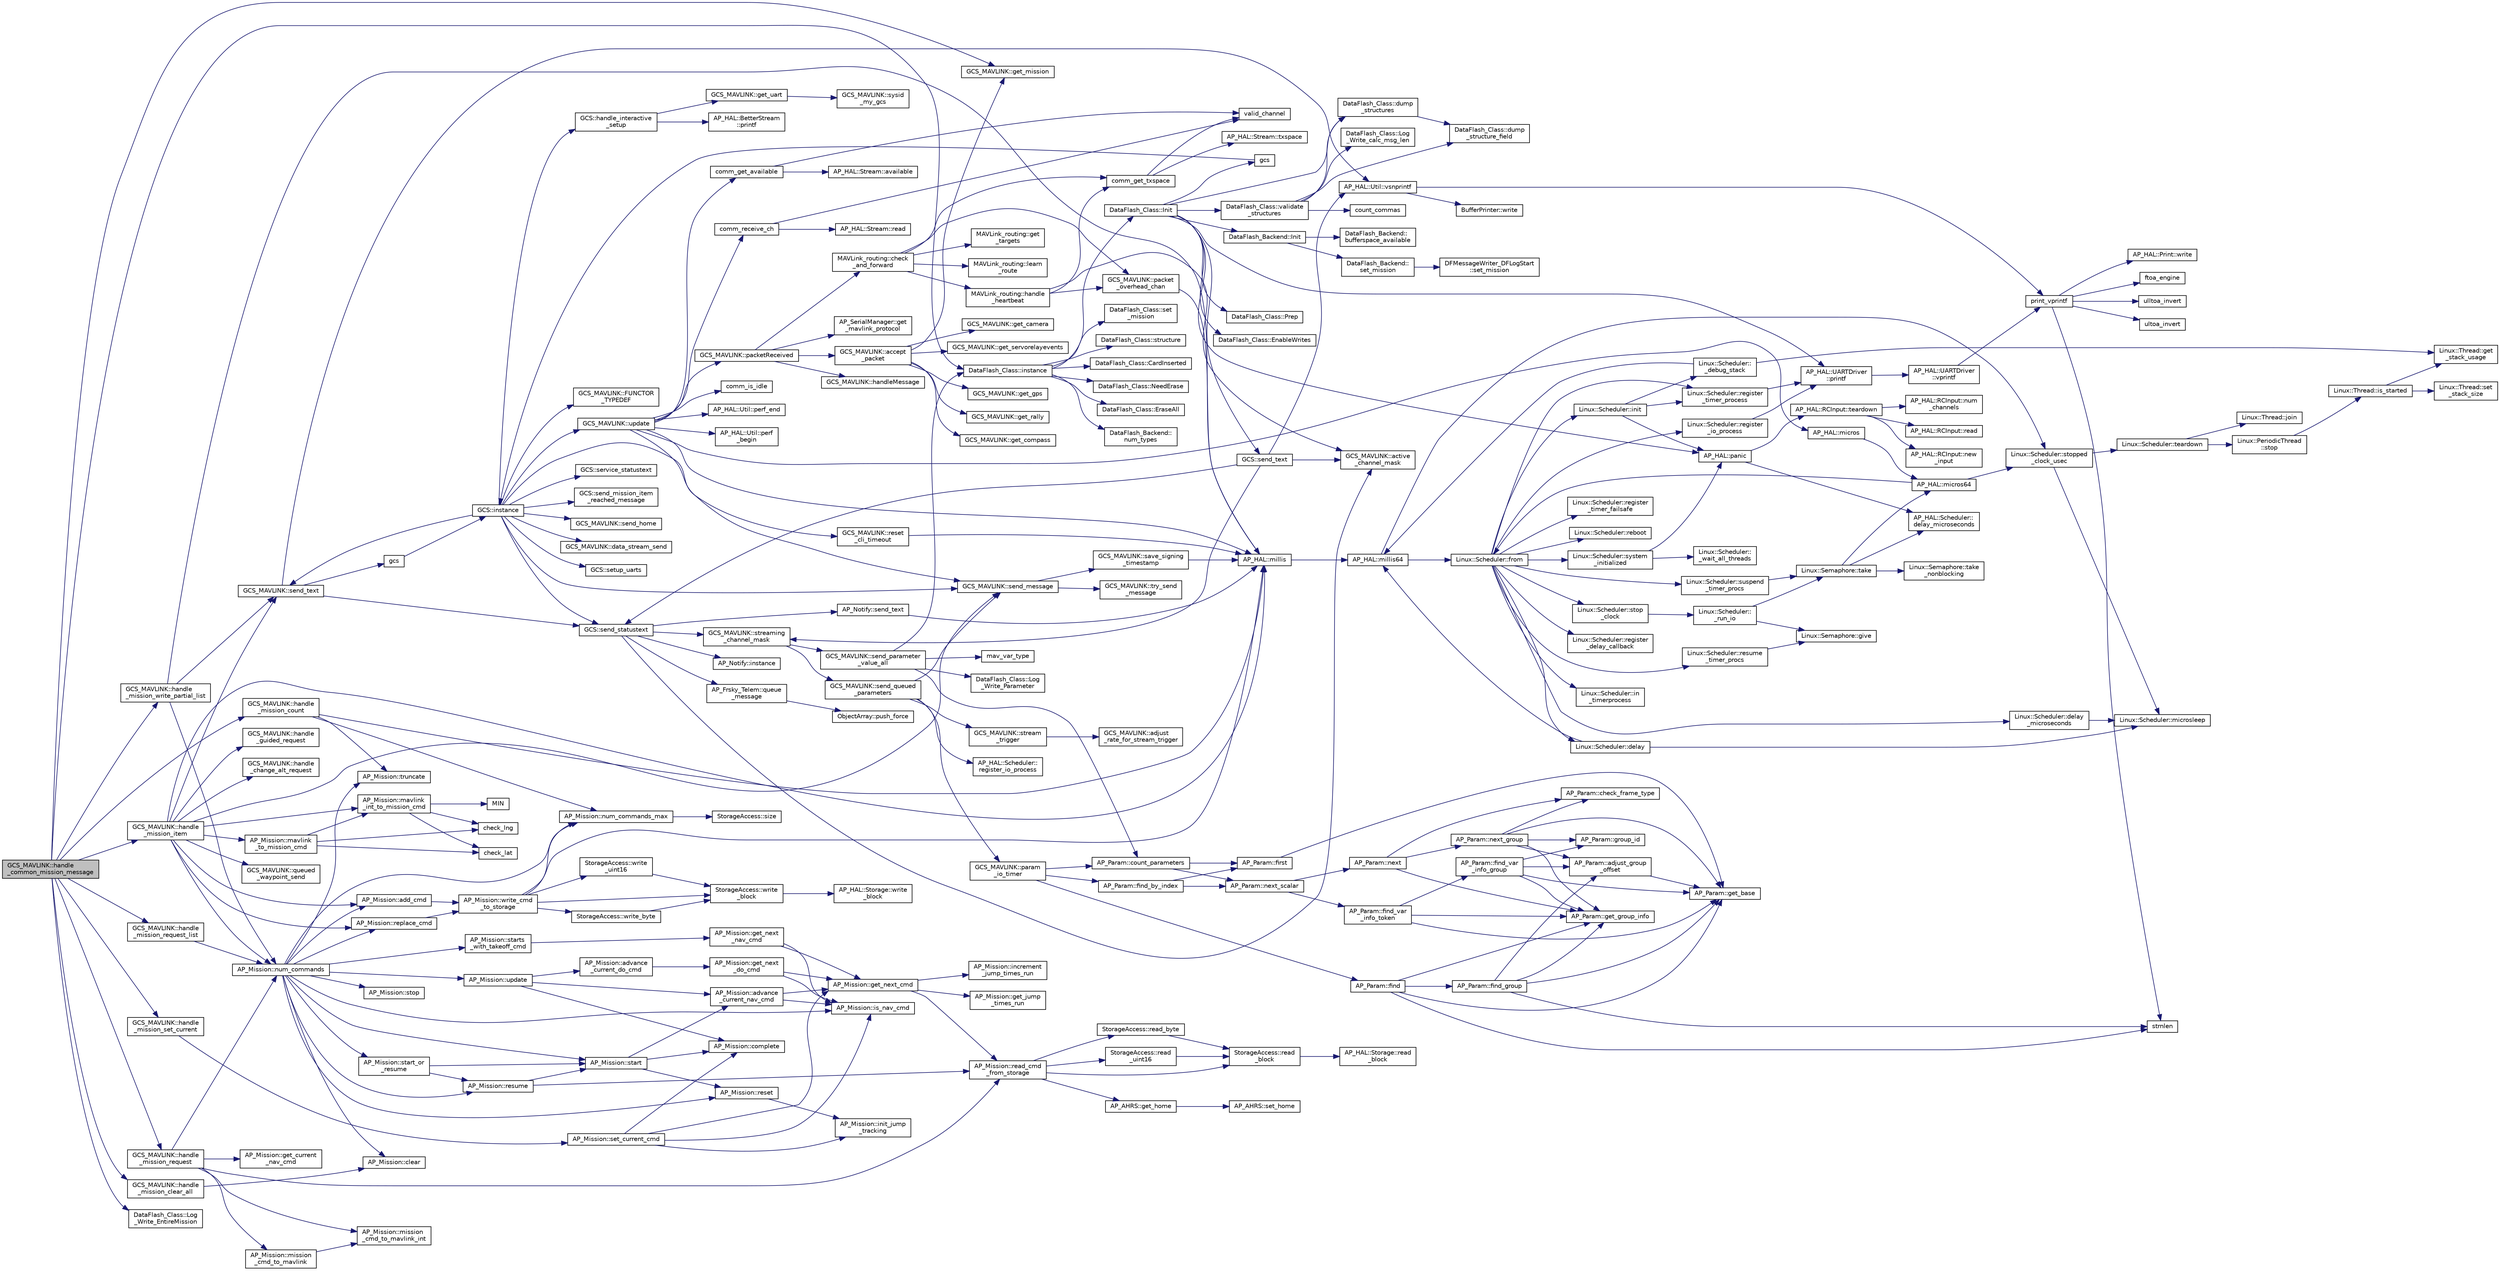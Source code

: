 digraph "GCS_MAVLINK::handle_common_mission_message"
{
 // INTERACTIVE_SVG=YES
  edge [fontname="Helvetica",fontsize="10",labelfontname="Helvetica",labelfontsize="10"];
  node [fontname="Helvetica",fontsize="10",shape=record];
  rankdir="LR";
  Node1 [label="GCS_MAVLINK::handle\l_common_mission_message",height=0.2,width=0.4,color="black", fillcolor="grey75", style="filled", fontcolor="black"];
  Node1 -> Node2 [color="midnightblue",fontsize="10",style="solid",fontname="Helvetica"];
  Node2 [label="GCS_MAVLINK::get_mission",height=0.2,width=0.4,color="black", fillcolor="white", style="filled",URL="$structGCS__MAVLINK.html#ad7487cbba50869a0a49a1c69a25e7310"];
  Node1 -> Node3 [color="midnightblue",fontsize="10",style="solid",fontname="Helvetica"];
  Node3 [label="GCS_MAVLINK::handle\l_mission_write_partial_list",height=0.2,width=0.4,color="black", fillcolor="white", style="filled",URL="$structGCS__MAVLINK.html#add72083180081323352d4f701ae0d7d2"];
  Node3 -> Node4 [color="midnightblue",fontsize="10",style="solid",fontname="Helvetica"];
  Node4 [label="AP_Mission::num_commands",height=0.2,width=0.4,color="black", fillcolor="white", style="filled",URL="$classAP__Mission.html#a3d45d873b8f9e2ebf0d020ce26db957d"];
  Node4 -> Node5 [color="midnightblue",fontsize="10",style="solid",fontname="Helvetica"];
  Node5 [label="AP_Mission::num_commands_max",height=0.2,width=0.4,color="black", fillcolor="white", style="filled",URL="$classAP__Mission.html#a32359fd5a96b75f6f5b66fecd8425631",tooltip="num_commands_max - returns maximum number of commands that can be stored "];
  Node5 -> Node6 [color="midnightblue",fontsize="10",style="solid",fontname="Helvetica"];
  Node6 [label="StorageAccess::size",height=0.2,width=0.4,color="black", fillcolor="white", style="filled",URL="$classStorageAccess.html#a82088aa568b13d18acc9e41a01fd1f19"];
  Node4 -> Node7 [color="midnightblue",fontsize="10",style="solid",fontname="Helvetica"];
  Node7 [label="AP_Mission::start",height=0.2,width=0.4,color="black", fillcolor="white", style="filled",URL="$classAP__Mission.html#a3b4234e58e34ed5c83d8c6b9ce2718c9"];
  Node7 -> Node8 [color="midnightblue",fontsize="10",style="solid",fontname="Helvetica"];
  Node8 [label="AP_Mission::reset",height=0.2,width=0.4,color="black", fillcolor="white", style="filled",URL="$classAP__Mission.html#a1d61da109874e0fefc6ee9a751547aee",tooltip="reset - reset mission to the first command "];
  Node8 -> Node9 [color="midnightblue",fontsize="10",style="solid",fontname="Helvetica"];
  Node9 [label="AP_Mission::init_jump\l_tracking",height=0.2,width=0.4,color="black", fillcolor="white", style="filled",URL="$classAP__Mission.html#aec67c550bbe24af33ffd71d1e1371097"];
  Node7 -> Node10 [color="midnightblue",fontsize="10",style="solid",fontname="Helvetica"];
  Node10 [label="AP_Mission::advance\l_current_nav_cmd",height=0.2,width=0.4,color="black", fillcolor="white", style="filled",URL="$classAP__Mission.html#ae05ea495d92356695fa5547cf4e3cff3"];
  Node10 -> Node11 [color="midnightblue",fontsize="10",style="solid",fontname="Helvetica"];
  Node11 [label="AP_Mission::get_next_cmd",height=0.2,width=0.4,color="black", fillcolor="white", style="filled",URL="$classAP__Mission.html#a7c36d142e7c758ce6f2a77c075fed793"];
  Node11 -> Node12 [color="midnightblue",fontsize="10",style="solid",fontname="Helvetica"];
  Node12 [label="AP_Mission::read_cmd\l_from_storage",height=0.2,width=0.4,color="black", fillcolor="white", style="filled",URL="$classAP__Mission.html#afa29a34a739b0fc995194412dde6e532"];
  Node12 -> Node13 [color="midnightblue",fontsize="10",style="solid",fontname="Helvetica"];
  Node13 [label="AP_AHRS::get_home",height=0.2,width=0.4,color="black", fillcolor="white", style="filled",URL="$classAP__AHRS.html#aea45b16e6469a3b392b8bf52fb864732"];
  Node13 -> Node14 [color="midnightblue",fontsize="10",style="solid",fontname="Helvetica"];
  Node14 [label="AP_AHRS::set_home",height=0.2,width=0.4,color="black", fillcolor="white", style="filled",URL="$classAP__AHRS.html#a702b6313fff141dced78533a4d258ab0"];
  Node12 -> Node15 [color="midnightblue",fontsize="10",style="solid",fontname="Helvetica"];
  Node15 [label="StorageAccess::read_byte",height=0.2,width=0.4,color="black", fillcolor="white", style="filled",URL="$classStorageAccess.html#a9a3fc24569bd437ffcb41de520bb3955"];
  Node15 -> Node16 [color="midnightblue",fontsize="10",style="solid",fontname="Helvetica"];
  Node16 [label="StorageAccess::read\l_block",height=0.2,width=0.4,color="black", fillcolor="white", style="filled",URL="$classStorageAccess.html#ab2a8575d541549a15645edc360fdaa91"];
  Node16 -> Node17 [color="midnightblue",fontsize="10",style="solid",fontname="Helvetica"];
  Node17 [label="AP_HAL::Storage::read\l_block",height=0.2,width=0.4,color="black", fillcolor="white", style="filled",URL="$classAP__HAL_1_1Storage.html#a1c3b1e80b0bec7d4bacd3ecbefb3b3f3"];
  Node12 -> Node18 [color="midnightblue",fontsize="10",style="solid",fontname="Helvetica"];
  Node18 [label="StorageAccess::read\l_uint16",height=0.2,width=0.4,color="black", fillcolor="white", style="filled",URL="$classStorageAccess.html#ac7ca06ca086f97a302e94ecaf9b18b80"];
  Node18 -> Node16 [color="midnightblue",fontsize="10",style="solid",fontname="Helvetica"];
  Node12 -> Node16 [color="midnightblue",fontsize="10",style="solid",fontname="Helvetica"];
  Node11 -> Node19 [color="midnightblue",fontsize="10",style="solid",fontname="Helvetica"];
  Node19 [label="AP_Mission::get_jump\l_times_run",height=0.2,width=0.4,color="black", fillcolor="white", style="filled",URL="$classAP__Mission.html#ae9f8a591b4c8269b44059af9ce1dc4b1",tooltip="get_jump_times_run - returns number of times the jump command has been run "];
  Node11 -> Node20 [color="midnightblue",fontsize="10",style="solid",fontname="Helvetica"];
  Node20 [label="AP_Mission::increment\l_jump_times_run",height=0.2,width=0.4,color="black", fillcolor="white", style="filled",URL="$classAP__Mission.html#ab59bc82aa364f6119d923f47c6f1204b",tooltip="increment_jump_times_run - increments the recorded number of times the jump command has been run ..."];
  Node10 -> Node21 [color="midnightblue",fontsize="10",style="solid",fontname="Helvetica"];
  Node21 [label="AP_Mission::is_nav_cmd",height=0.2,width=0.4,color="black", fillcolor="white", style="filled",URL="$classAP__Mission.html#a0333558302eb51de1c6b8a1b50380f50",tooltip="is_nav_cmd - returns true if the command&#39;s id is a \"navigation\" command, false if \"do\" or \"conditiona..."];
  Node7 -> Node22 [color="midnightblue",fontsize="10",style="solid",fontname="Helvetica"];
  Node22 [label="AP_Mission::complete",height=0.2,width=0.4,color="black", fillcolor="white", style="filled",URL="$classAP__Mission.html#ae04bc9bd768577cb710e91a789fe3507",tooltip="complete - mission is marked complete and clean-up performed including calling the mission_complete_f..."];
  Node4 -> Node23 [color="midnightblue",fontsize="10",style="solid",fontname="Helvetica"];
  Node23 [label="AP_Mission::stop",height=0.2,width=0.4,color="black", fillcolor="white", style="filled",URL="$classAP__Mission.html#ae6611f2f6aebf5e113e0225977e113f1",tooltip="stop - stops mission execution. subsequent calls to update() will have no effect until the mission is..."];
  Node4 -> Node24 [color="midnightblue",fontsize="10",style="solid",fontname="Helvetica"];
  Node24 [label="AP_Mission::resume",height=0.2,width=0.4,color="black", fillcolor="white", style="filled",URL="$classAP__Mission.html#af7b8e9db68a2a858e2ecca8d57c2722e"];
  Node24 -> Node7 [color="midnightblue",fontsize="10",style="solid",fontname="Helvetica"];
  Node24 -> Node12 [color="midnightblue",fontsize="10",style="solid",fontname="Helvetica"];
  Node4 -> Node25 [color="midnightblue",fontsize="10",style="solid",fontname="Helvetica"];
  Node25 [label="AP_Mission::start_or\l_resume",height=0.2,width=0.4,color="black", fillcolor="white", style="filled",URL="$classAP__Mission.html#a90117c1ac074049b9f4247cebdf370a5",tooltip="start_or_resume - if MIS_AUTORESTART=0 this will call resume(), otherwise it will call start() ..."];
  Node25 -> Node7 [color="midnightblue",fontsize="10",style="solid",fontname="Helvetica"];
  Node25 -> Node24 [color="midnightblue",fontsize="10",style="solid",fontname="Helvetica"];
  Node4 -> Node26 [color="midnightblue",fontsize="10",style="solid",fontname="Helvetica"];
  Node26 [label="AP_Mission::starts\l_with_takeoff_cmd",height=0.2,width=0.4,color="black", fillcolor="white", style="filled",URL="$classAP__Mission.html#a16e7bcb09c14e8305baddb3eb74cdb86",tooltip="check mission starts with a takeoff command "];
  Node26 -> Node27 [color="midnightblue",fontsize="10",style="solid",fontname="Helvetica"];
  Node27 [label="AP_Mission::get_next\l_nav_cmd",height=0.2,width=0.4,color="black", fillcolor="white", style="filled",URL="$classAP__Mission.html#a992b76c57b3c0066ae4187d16befc97a"];
  Node27 -> Node11 [color="midnightblue",fontsize="10",style="solid",fontname="Helvetica"];
  Node27 -> Node21 [color="midnightblue",fontsize="10",style="solid",fontname="Helvetica"];
  Node4 -> Node8 [color="midnightblue",fontsize="10",style="solid",fontname="Helvetica"];
  Node4 -> Node28 [color="midnightblue",fontsize="10",style="solid",fontname="Helvetica"];
  Node28 [label="AP_Mission::clear",height=0.2,width=0.4,color="black", fillcolor="white", style="filled",URL="$classAP__Mission.html#acfd61ebf8361f71fa75c9088dd8b7e3b"];
  Node4 -> Node29 [color="midnightblue",fontsize="10",style="solid",fontname="Helvetica"];
  Node29 [label="AP_Mission::truncate",height=0.2,width=0.4,color="black", fillcolor="white", style="filled",URL="$classAP__Mission.html#afaab7a93d7a18a068d1ff267b987bb64",tooltip="truncate - truncate any mission items beyond given index "];
  Node4 -> Node30 [color="midnightblue",fontsize="10",style="solid",fontname="Helvetica"];
  Node30 [label="AP_Mission::update",height=0.2,width=0.4,color="black", fillcolor="white", style="filled",URL="$classAP__Mission.html#ad27b4531fa652b277bd9300b60ca4493"];
  Node30 -> Node10 [color="midnightblue",fontsize="10",style="solid",fontname="Helvetica"];
  Node30 -> Node22 [color="midnightblue",fontsize="10",style="solid",fontname="Helvetica"];
  Node30 -> Node31 [color="midnightblue",fontsize="10",style="solid",fontname="Helvetica"];
  Node31 [label="AP_Mission::advance\l_current_do_cmd",height=0.2,width=0.4,color="black", fillcolor="white", style="filled",URL="$classAP__Mission.html#af0264d3532a927fa13f5e25ac2137d32"];
  Node31 -> Node32 [color="midnightblue",fontsize="10",style="solid",fontname="Helvetica"];
  Node32 [label="AP_Mission::get_next\l_do_cmd",height=0.2,width=0.4,color="black", fillcolor="white", style="filled",URL="$classAP__Mission.html#ae3f59ffb115afa5f34aea906434a841c"];
  Node32 -> Node11 [color="midnightblue",fontsize="10",style="solid",fontname="Helvetica"];
  Node32 -> Node21 [color="midnightblue",fontsize="10",style="solid",fontname="Helvetica"];
  Node4 -> Node33 [color="midnightblue",fontsize="10",style="solid",fontname="Helvetica"];
  Node33 [label="AP_Mission::add_cmd",height=0.2,width=0.4,color="black", fillcolor="white", style="filled",URL="$classAP__Mission.html#ac4c73bdc284bb26ca56cd8253d6c3cdd"];
  Node33 -> Node34 [color="midnightblue",fontsize="10",style="solid",fontname="Helvetica"];
  Node34 [label="AP_Mission::write_cmd\l_to_storage",height=0.2,width=0.4,color="black", fillcolor="white", style="filled",URL="$classAP__Mission.html#ac4932881a8fd593be65dffd1811cb0dc"];
  Node34 -> Node5 [color="midnightblue",fontsize="10",style="solid",fontname="Helvetica"];
  Node34 -> Node35 [color="midnightblue",fontsize="10",style="solid",fontname="Helvetica"];
  Node35 [label="StorageAccess::write_byte",height=0.2,width=0.4,color="black", fillcolor="white", style="filled",URL="$classStorageAccess.html#a1907e5d8cc6ec743da6496a62a511dfc"];
  Node35 -> Node36 [color="midnightblue",fontsize="10",style="solid",fontname="Helvetica"];
  Node36 [label="StorageAccess::write\l_block",height=0.2,width=0.4,color="black", fillcolor="white", style="filled",URL="$classStorageAccess.html#aa527b50188a7138b173defe07b9b7bf6"];
  Node36 -> Node37 [color="midnightblue",fontsize="10",style="solid",fontname="Helvetica"];
  Node37 [label="AP_HAL::Storage::write\l_block",height=0.2,width=0.4,color="black", fillcolor="white", style="filled",URL="$classAP__HAL_1_1Storage.html#a9de79ab93ea4374bd3d1583e28620d2e"];
  Node34 -> Node38 [color="midnightblue",fontsize="10",style="solid",fontname="Helvetica"];
  Node38 [label="StorageAccess::write\l_uint16",height=0.2,width=0.4,color="black", fillcolor="white", style="filled",URL="$classStorageAccess.html#a17384edbc943d97a608073fb035985d1"];
  Node38 -> Node36 [color="midnightblue",fontsize="10",style="solid",fontname="Helvetica"];
  Node34 -> Node36 [color="midnightblue",fontsize="10",style="solid",fontname="Helvetica"];
  Node34 -> Node39 [color="midnightblue",fontsize="10",style="solid",fontname="Helvetica"];
  Node39 [label="AP_HAL::millis",height=0.2,width=0.4,color="black", fillcolor="white", style="filled",URL="$namespaceAP__HAL.html#a77dffbb18891996280308e21316ec186"];
  Node39 -> Node40 [color="midnightblue",fontsize="10",style="solid",fontname="Helvetica"];
  Node40 [label="AP_HAL::millis64",height=0.2,width=0.4,color="black", fillcolor="white", style="filled",URL="$namespaceAP__HAL.html#a59336c5fceaf28a76d1df1581a87a25d"];
  Node40 -> Node41 [color="midnightblue",fontsize="10",style="solid",fontname="Helvetica"];
  Node41 [label="Linux::Scheduler::from",height=0.2,width=0.4,color="black", fillcolor="white", style="filled",URL="$classLinux_1_1Scheduler.html#a53ecaae0fdc72f85bd57c4b0cff93653"];
  Node41 -> Node42 [color="midnightblue",fontsize="10",style="solid",fontname="Helvetica"];
  Node42 [label="Linux::Scheduler::init",height=0.2,width=0.4,color="black", fillcolor="white", style="filled",URL="$classLinux_1_1Scheduler.html#a3d77c332e051c28c83fb07757e7100bd"];
  Node42 -> Node43 [color="midnightblue",fontsize="10",style="solid",fontname="Helvetica"];
  Node43 [label="AP_HAL::panic",height=0.2,width=0.4,color="black", fillcolor="white", style="filled",URL="$namespaceAP__HAL.html#a71832f03d849a0c088f04fc98d3c8143"];
  Node43 -> Node44 [color="midnightblue",fontsize="10",style="solid",fontname="Helvetica"];
  Node44 [label="AP_HAL::RCInput::teardown",height=0.2,width=0.4,color="black", fillcolor="white", style="filled",URL="$classAP__HAL_1_1RCInput.html#a2bea13d38f2b9ae8bf5193a3a69f0a31"];
  Node44 -> Node45 [color="midnightblue",fontsize="10",style="solid",fontname="Helvetica"];
  Node45 [label="AP_HAL::RCInput::new\l_input",height=0.2,width=0.4,color="black", fillcolor="white", style="filled",URL="$classAP__HAL_1_1RCInput.html#aee1fade33080edef83dd7db0fad0f7da"];
  Node44 -> Node46 [color="midnightblue",fontsize="10",style="solid",fontname="Helvetica"];
  Node46 [label="AP_HAL::RCInput::num\l_channels",height=0.2,width=0.4,color="black", fillcolor="white", style="filled",URL="$classAP__HAL_1_1RCInput.html#ae55f959c6115c1f41783af3a2b6c4fcd"];
  Node44 -> Node47 [color="midnightblue",fontsize="10",style="solid",fontname="Helvetica"];
  Node47 [label="AP_HAL::RCInput::read",height=0.2,width=0.4,color="black", fillcolor="white", style="filled",URL="$classAP__HAL_1_1RCInput.html#a078fd7e6d2e6a899009ec674a8e03498"];
  Node43 -> Node48 [color="midnightblue",fontsize="10",style="solid",fontname="Helvetica"];
  Node48 [label="AP_HAL::Scheduler::\ldelay_microseconds",height=0.2,width=0.4,color="black", fillcolor="white", style="filled",URL="$classAP__HAL_1_1Scheduler.html#a78c4f1b1f192ac1c99544b6cc8f099b0"];
  Node42 -> Node49 [color="midnightblue",fontsize="10",style="solid",fontname="Helvetica"];
  Node49 [label="Linux::Scheduler::register\l_timer_process",height=0.2,width=0.4,color="black", fillcolor="white", style="filled",URL="$classLinux_1_1Scheduler.html#a02a34a123dfebaf360f7010745e1e646"];
  Node49 -> Node50 [color="midnightblue",fontsize="10",style="solid",fontname="Helvetica"];
  Node50 [label="AP_HAL::UARTDriver\l::printf",height=0.2,width=0.4,color="black", fillcolor="white", style="filled",URL="$classAP__HAL_1_1UARTDriver.html#a6ceedc792594e59fc7d80b39a435f027"];
  Node50 -> Node51 [color="midnightblue",fontsize="10",style="solid",fontname="Helvetica"];
  Node51 [label="AP_HAL::UARTDriver\l::vprintf",height=0.2,width=0.4,color="black", fillcolor="white", style="filled",URL="$classAP__HAL_1_1UARTDriver.html#aa8abfb6d6641299472c29ac1edde559f"];
  Node51 -> Node52 [color="midnightblue",fontsize="10",style="solid",fontname="Helvetica"];
  Node52 [label="print_vprintf",height=0.2,width=0.4,color="black", fillcolor="white", style="filled",URL="$print__vprintf_8cpp.html#a1534eaeab54696df96975b56d9f49212"];
  Node52 -> Node53 [color="midnightblue",fontsize="10",style="solid",fontname="Helvetica"];
  Node53 [label="AP_HAL::Print::write",height=0.2,width=0.4,color="black", fillcolor="white", style="filled",URL="$classAP__HAL_1_1Print.html#acc65391952a43334f8f5c9bef341f501"];
  Node52 -> Node54 [color="midnightblue",fontsize="10",style="solid",fontname="Helvetica"];
  Node54 [label="ftoa_engine",height=0.2,width=0.4,color="black", fillcolor="white", style="filled",URL="$ftoa__engine_8cpp.html#a1c28234da8f20b43c85890d4bb452947"];
  Node52 -> Node55 [color="midnightblue",fontsize="10",style="solid",fontname="Helvetica"];
  Node55 [label="strnlen",height=0.2,width=0.4,color="black", fillcolor="white", style="filled",URL="$replace_8cpp.html#a880bcc7b85a09e6254691bebd5344b51"];
  Node52 -> Node56 [color="midnightblue",fontsize="10",style="solid",fontname="Helvetica"];
  Node56 [label="ulltoa_invert",height=0.2,width=0.4,color="black", fillcolor="white", style="filled",URL="$utoa__invert_8cpp.html#a34926f552460b47c414ec4d83b32815c"];
  Node52 -> Node57 [color="midnightblue",fontsize="10",style="solid",fontname="Helvetica"];
  Node57 [label="ultoa_invert",height=0.2,width=0.4,color="black", fillcolor="white", style="filled",URL="$utoa__invert_8cpp.html#a5d99bba8e697c1e11da489d88fca8559"];
  Node42 -> Node58 [color="midnightblue",fontsize="10",style="solid",fontname="Helvetica"];
  Node58 [label="Linux::Scheduler::\l_debug_stack",height=0.2,width=0.4,color="black", fillcolor="white", style="filled",URL="$classLinux_1_1Scheduler.html#a163eb7b285c95b1b1d036fc61d723910"];
  Node58 -> Node40 [color="midnightblue",fontsize="10",style="solid",fontname="Helvetica"];
  Node58 -> Node59 [color="midnightblue",fontsize="10",style="solid",fontname="Helvetica"];
  Node59 [label="Linux::Thread::get\l_stack_usage",height=0.2,width=0.4,color="black", fillcolor="white", style="filled",URL="$classLinux_1_1Thread.html#a6884970a0811ae21953c57fb98aa6e96"];
  Node41 -> Node60 [color="midnightblue",fontsize="10",style="solid",fontname="Helvetica"];
  Node60 [label="Linux::Scheduler::delay",height=0.2,width=0.4,color="black", fillcolor="white", style="filled",URL="$classLinux_1_1Scheduler.html#a14f3239ecbb9889823b20dc9de655c2f"];
  Node60 -> Node40 [color="midnightblue",fontsize="10",style="solid",fontname="Helvetica"];
  Node60 -> Node61 [color="midnightblue",fontsize="10",style="solid",fontname="Helvetica"];
  Node61 [label="Linux::Scheduler::microsleep",height=0.2,width=0.4,color="black", fillcolor="white", style="filled",URL="$classLinux_1_1Scheduler.html#a647872aff158b510c56862f51f951538"];
  Node41 -> Node62 [color="midnightblue",fontsize="10",style="solid",fontname="Helvetica"];
  Node62 [label="Linux::Scheduler::delay\l_microseconds",height=0.2,width=0.4,color="black", fillcolor="white", style="filled",URL="$classLinux_1_1Scheduler.html#a4cffd5bcba0175bf49c7aa75ff3bf09a"];
  Node62 -> Node61 [color="midnightblue",fontsize="10",style="solid",fontname="Helvetica"];
  Node41 -> Node63 [color="midnightblue",fontsize="10",style="solid",fontname="Helvetica"];
  Node63 [label="Linux::Scheduler::register\l_delay_callback",height=0.2,width=0.4,color="black", fillcolor="white", style="filled",URL="$classLinux_1_1Scheduler.html#a5cb50b637d5fd3e5f9220bc23db0fb3f"];
  Node41 -> Node49 [color="midnightblue",fontsize="10",style="solid",fontname="Helvetica"];
  Node41 -> Node64 [color="midnightblue",fontsize="10",style="solid",fontname="Helvetica"];
  Node64 [label="Linux::Scheduler::register\l_io_process",height=0.2,width=0.4,color="black", fillcolor="white", style="filled",URL="$classLinux_1_1Scheduler.html#aa2be97cb8686d72cc322fb38f69a940c"];
  Node64 -> Node50 [color="midnightblue",fontsize="10",style="solid",fontname="Helvetica"];
  Node41 -> Node65 [color="midnightblue",fontsize="10",style="solid",fontname="Helvetica"];
  Node65 [label="Linux::Scheduler::suspend\l_timer_procs",height=0.2,width=0.4,color="black", fillcolor="white", style="filled",URL="$classLinux_1_1Scheduler.html#abba967d02c28cb0b16a7cebbff9bc6d6"];
  Node65 -> Node66 [color="midnightblue",fontsize="10",style="solid",fontname="Helvetica"];
  Node66 [label="Linux::Semaphore::take",height=0.2,width=0.4,color="black", fillcolor="white", style="filled",URL="$classLinux_1_1Semaphore.html#afc4c8706abb7e68aa4001ea372dc614e"];
  Node66 -> Node67 [color="midnightblue",fontsize="10",style="solid",fontname="Helvetica"];
  Node67 [label="Linux::Semaphore::take\l_nonblocking",height=0.2,width=0.4,color="black", fillcolor="white", style="filled",URL="$classLinux_1_1Semaphore.html#a561b4f40f3a76335f1a686c2aed526f9"];
  Node66 -> Node68 [color="midnightblue",fontsize="10",style="solid",fontname="Helvetica"];
  Node68 [label="AP_HAL::micros64",height=0.2,width=0.4,color="black", fillcolor="white", style="filled",URL="$namespaceAP__HAL.html#a7aa0ce7625c9680e30ff4a99940907a5"];
  Node68 -> Node41 [color="midnightblue",fontsize="10",style="solid",fontname="Helvetica"];
  Node68 -> Node69 [color="midnightblue",fontsize="10",style="solid",fontname="Helvetica"];
  Node69 [label="Linux::Scheduler::stopped\l_clock_usec",height=0.2,width=0.4,color="black", fillcolor="white", style="filled",URL="$classLinux_1_1Scheduler.html#a682b4c34f330f66db5ab4aa5d96e13f9"];
  Node69 -> Node61 [color="midnightblue",fontsize="10",style="solid",fontname="Helvetica"];
  Node69 -> Node70 [color="midnightblue",fontsize="10",style="solid",fontname="Helvetica"];
  Node70 [label="Linux::Scheduler::teardown",height=0.2,width=0.4,color="black", fillcolor="white", style="filled",URL="$classLinux_1_1Scheduler.html#ab373a83d818679432520ea881044b2a7"];
  Node70 -> Node71 [color="midnightblue",fontsize="10",style="solid",fontname="Helvetica"];
  Node71 [label="Linux::PeriodicThread\l::stop",height=0.2,width=0.4,color="black", fillcolor="white", style="filled",URL="$classLinux_1_1PeriodicThread.html#a136aaf6e713f63b246fc4a2905e6e9a1"];
  Node71 -> Node72 [color="midnightblue",fontsize="10",style="solid",fontname="Helvetica"];
  Node72 [label="Linux::Thread::is_started",height=0.2,width=0.4,color="black", fillcolor="white", style="filled",URL="$classLinux_1_1Thread.html#a240d7b48a9a8eb43638f67295a1819e5"];
  Node72 -> Node59 [color="midnightblue",fontsize="10",style="solid",fontname="Helvetica"];
  Node72 -> Node73 [color="midnightblue",fontsize="10",style="solid",fontname="Helvetica"];
  Node73 [label="Linux::Thread::set\l_stack_size",height=0.2,width=0.4,color="black", fillcolor="white", style="filled",URL="$classLinux_1_1Thread.html#a8d3282b714faaf68eae534e9276419f0"];
  Node70 -> Node74 [color="midnightblue",fontsize="10",style="solid",fontname="Helvetica"];
  Node74 [label="Linux::Thread::join",height=0.2,width=0.4,color="black", fillcolor="white", style="filled",URL="$classLinux_1_1Thread.html#a32b7d184279634922e2f3b23b584fbcd"];
  Node66 -> Node48 [color="midnightblue",fontsize="10",style="solid",fontname="Helvetica"];
  Node41 -> Node75 [color="midnightblue",fontsize="10",style="solid",fontname="Helvetica"];
  Node75 [label="Linux::Scheduler::resume\l_timer_procs",height=0.2,width=0.4,color="black", fillcolor="white", style="filled",URL="$classLinux_1_1Scheduler.html#aee4e701b92cb4721c4de1bfcdcded70c"];
  Node75 -> Node76 [color="midnightblue",fontsize="10",style="solid",fontname="Helvetica"];
  Node76 [label="Linux::Semaphore::give",height=0.2,width=0.4,color="black", fillcolor="white", style="filled",URL="$classLinux_1_1Semaphore.html#a216f91636f64b57b59d43ef64af91624"];
  Node41 -> Node77 [color="midnightblue",fontsize="10",style="solid",fontname="Helvetica"];
  Node77 [label="Linux::Scheduler::in\l_timerprocess",height=0.2,width=0.4,color="black", fillcolor="white", style="filled",URL="$classLinux_1_1Scheduler.html#af23753e7c6bfa97553db215a64235455"];
  Node41 -> Node78 [color="midnightblue",fontsize="10",style="solid",fontname="Helvetica"];
  Node78 [label="Linux::Scheduler::register\l_timer_failsafe",height=0.2,width=0.4,color="black", fillcolor="white", style="filled",URL="$classLinux_1_1Scheduler.html#ac193459e3575c7a0588fdc72250c2044"];
  Node41 -> Node79 [color="midnightblue",fontsize="10",style="solid",fontname="Helvetica"];
  Node79 [label="Linux::Scheduler::system\l_initialized",height=0.2,width=0.4,color="black", fillcolor="white", style="filled",URL="$classLinux_1_1Scheduler.html#ad6070a7ee637adf5101b1e6b6efbf8f6"];
  Node79 -> Node43 [color="midnightblue",fontsize="10",style="solid",fontname="Helvetica"];
  Node79 -> Node80 [color="midnightblue",fontsize="10",style="solid",fontname="Helvetica"];
  Node80 [label="Linux::Scheduler::\l_wait_all_threads",height=0.2,width=0.4,color="black", fillcolor="white", style="filled",URL="$classLinux_1_1Scheduler.html#ac52c8da3f1f4fd79c50bd64379daf399"];
  Node41 -> Node81 [color="midnightblue",fontsize="10",style="solid",fontname="Helvetica"];
  Node81 [label="Linux::Scheduler::reboot",height=0.2,width=0.4,color="black", fillcolor="white", style="filled",URL="$classLinux_1_1Scheduler.html#ae72cfa66c849ffd882ef518c35c71e69"];
  Node41 -> Node82 [color="midnightblue",fontsize="10",style="solid",fontname="Helvetica"];
  Node82 [label="Linux::Scheduler::stop\l_clock",height=0.2,width=0.4,color="black", fillcolor="white", style="filled",URL="$classLinux_1_1Scheduler.html#a392aebafcdfe9a812e4db4b7a9dcce9c"];
  Node82 -> Node83 [color="midnightblue",fontsize="10",style="solid",fontname="Helvetica"];
  Node83 [label="Linux::Scheduler::\l_run_io",height=0.2,width=0.4,color="black", fillcolor="white", style="filled",URL="$classLinux_1_1Scheduler.html#a70b024d7d0886bf47b46cc3ee310d638"];
  Node83 -> Node66 [color="midnightblue",fontsize="10",style="solid",fontname="Helvetica"];
  Node83 -> Node76 [color="midnightblue",fontsize="10",style="solid",fontname="Helvetica"];
  Node40 -> Node69 [color="midnightblue",fontsize="10",style="solid",fontname="Helvetica"];
  Node4 -> Node84 [color="midnightblue",fontsize="10",style="solid",fontname="Helvetica"];
  Node84 [label="AP_Mission::replace_cmd",height=0.2,width=0.4,color="black", fillcolor="white", style="filled",URL="$classAP__Mission.html#ab3d1b5b313866063e8318ed4f6fc81ff"];
  Node84 -> Node34 [color="midnightblue",fontsize="10",style="solid",fontname="Helvetica"];
  Node4 -> Node21 [color="midnightblue",fontsize="10",style="solid",fontname="Helvetica"];
  Node3 -> Node85 [color="midnightblue",fontsize="10",style="solid",fontname="Helvetica"];
  Node85 [label="GCS_MAVLINK::send_text",height=0.2,width=0.4,color="black", fillcolor="white", style="filled",URL="$structGCS__MAVLINK.html#a4a140f70e82bd456931afdfe045d610b"];
  Node85 -> Node86 [color="midnightblue",fontsize="10",style="solid",fontname="Helvetica"];
  Node86 [label="AP_HAL::Util::vsnprintf",height=0.2,width=0.4,color="black", fillcolor="white", style="filled",URL="$classAP__HAL_1_1Util.html#ac57ef0a9815cd597ad5cab5d6c31c6c8"];
  Node86 -> Node52 [color="midnightblue",fontsize="10",style="solid",fontname="Helvetica"];
  Node86 -> Node87 [color="midnightblue",fontsize="10",style="solid",fontname="Helvetica"];
  Node87 [label="BufferPrinter::write",height=0.2,width=0.4,color="black", fillcolor="white", style="filled",URL="$classBufferPrinter.html#a0b98d7f59a6591097d2011d68359b8a0"];
  Node85 -> Node88 [color="midnightblue",fontsize="10",style="solid",fontname="Helvetica"];
  Node88 [label="gcs",height=0.2,width=0.4,color="black", fillcolor="white", style="filled",URL="$GCS__Common_8cpp.html#a1d3cc361b864ddf64a44c12ab3bd044e"];
  Node88 -> Node89 [color="midnightblue",fontsize="10",style="solid",fontname="Helvetica"];
  Node89 [label="GCS::instance",height=0.2,width=0.4,color="black", fillcolor="white", style="filled",URL="$classGCS.html#ae4cc34bdfabd2de4587d3553e6b4582d"];
  Node89 -> Node85 [color="midnightblue",fontsize="10",style="solid",fontname="Helvetica"];
  Node89 -> Node90 [color="midnightblue",fontsize="10",style="solid",fontname="Helvetica"];
  Node90 [label="GCS::send_statustext",height=0.2,width=0.4,color="black", fillcolor="white", style="filled",URL="$classGCS.html#a313e604179053ea42415b1c9289f13cd"];
  Node90 -> Node91 [color="midnightblue",fontsize="10",style="solid",fontname="Helvetica"];
  Node91 [label="AP_Frsky_Telem::queue\l_message",height=0.2,width=0.4,color="black", fillcolor="white", style="filled",URL="$classAP__Frsky__Telem.html#aef21b9f33af863589feda48a23877380"];
  Node91 -> Node92 [color="midnightblue",fontsize="10",style="solid",fontname="Helvetica"];
  Node92 [label="ObjectArray::push_force",height=0.2,width=0.4,color="black", fillcolor="white", style="filled",URL="$classObjectArray.html#aec1630ad862991767b30ae80a71a26ea"];
  Node90 -> Node93 [color="midnightblue",fontsize="10",style="solid",fontname="Helvetica"];
  Node93 [label="GCS_MAVLINK::active\l_channel_mask",height=0.2,width=0.4,color="black", fillcolor="white", style="filled",URL="$structGCS__MAVLINK.html#acad5b4ab40c7b7486392f07193ce4190"];
  Node90 -> Node94 [color="midnightblue",fontsize="10",style="solid",fontname="Helvetica"];
  Node94 [label="GCS_MAVLINK::streaming\l_channel_mask",height=0.2,width=0.4,color="black", fillcolor="white", style="filled",URL="$structGCS__MAVLINK.html#af948c4a65f98679941885e2c7cc12ac5"];
  Node94 -> Node95 [color="midnightblue",fontsize="10",style="solid",fontname="Helvetica"];
  Node95 [label="GCS_MAVLINK::send_parameter\l_value_all",height=0.2,width=0.4,color="black", fillcolor="white", style="filled",URL="$structGCS__MAVLINK.html#a1b0f7429c8fb152e17cd5fc0ff0d9267"];
  Node95 -> Node96 [color="midnightblue",fontsize="10",style="solid",fontname="Helvetica"];
  Node96 [label="mav_var_type",height=0.2,width=0.4,color="black", fillcolor="white", style="filled",URL="$GCS__MAVLink_8cpp.html#a4952a82a239f8f856c59724eb66847a2"];
  Node95 -> Node97 [color="midnightblue",fontsize="10",style="solid",fontname="Helvetica"];
  Node97 [label="AP_Param::count_parameters",height=0.2,width=0.4,color="black", fillcolor="white", style="filled",URL="$classAP__Param.html#a0819a26c7b80edb7a245036d1303cc75"];
  Node97 -> Node98 [color="midnightblue",fontsize="10",style="solid",fontname="Helvetica"];
  Node98 [label="AP_Param::first",height=0.2,width=0.4,color="black", fillcolor="white", style="filled",URL="$classAP__Param.html#adc0c44f152f0e3cbb12703b2a58d8f6b"];
  Node98 -> Node99 [color="midnightblue",fontsize="10",style="solid",fontname="Helvetica"];
  Node99 [label="AP_Param::get_base",height=0.2,width=0.4,color="black", fillcolor="white", style="filled",URL="$classAP__Param.html#a1dcc7820ea51e29cfb762387a9212818"];
  Node97 -> Node100 [color="midnightblue",fontsize="10",style="solid",fontname="Helvetica"];
  Node100 [label="AP_Param::next_scalar",height=0.2,width=0.4,color="black", fillcolor="white", style="filled",URL="$classAP__Param.html#a8cf8477edefdb6a0b2173d8229894173"];
  Node100 -> Node101 [color="midnightblue",fontsize="10",style="solid",fontname="Helvetica"];
  Node101 [label="AP_Param::next",height=0.2,width=0.4,color="black", fillcolor="white", style="filled",URL="$classAP__Param.html#ae329f47d0829a6ca578562fbec2d7383"];
  Node101 -> Node102 [color="midnightblue",fontsize="10",style="solid",fontname="Helvetica"];
  Node102 [label="AP_Param::check_frame_type",height=0.2,width=0.4,color="black", fillcolor="white", style="filled",URL="$classAP__Param.html#af535cde8cb54b9c361e199b2161980e7"];
  Node101 -> Node103 [color="midnightblue",fontsize="10",style="solid",fontname="Helvetica"];
  Node103 [label="AP_Param::get_group_info",height=0.2,width=0.4,color="black", fillcolor="white", style="filled",URL="$classAP__Param.html#a69baa95e011c7a8c4a29625c558c5501",tooltip="get group_info pointer based on flags "];
  Node101 -> Node104 [color="midnightblue",fontsize="10",style="solid",fontname="Helvetica"];
  Node104 [label="AP_Param::next_group",height=0.2,width=0.4,color="black", fillcolor="white", style="filled",URL="$classAP__Param.html#a17601b9ec7791da2904e07683e059e11"];
  Node104 -> Node102 [color="midnightblue",fontsize="10",style="solid",fontname="Helvetica"];
  Node104 -> Node103 [color="midnightblue",fontsize="10",style="solid",fontname="Helvetica"];
  Node104 -> Node105 [color="midnightblue",fontsize="10",style="solid",fontname="Helvetica"];
  Node105 [label="AP_Param::adjust_group\l_offset",height=0.2,width=0.4,color="black", fillcolor="white", style="filled",URL="$classAP__Param.html#aa8b43d95bca6adbf5497e8102cf73857"];
  Node105 -> Node99 [color="midnightblue",fontsize="10",style="solid",fontname="Helvetica"];
  Node104 -> Node106 [color="midnightblue",fontsize="10",style="solid",fontname="Helvetica"];
  Node106 [label="AP_Param::group_id",height=0.2,width=0.4,color="black", fillcolor="white", style="filled",URL="$classAP__Param.html#a90f6be43b427d44475380211164f8292"];
  Node104 -> Node99 [color="midnightblue",fontsize="10",style="solid",fontname="Helvetica"];
  Node100 -> Node107 [color="midnightblue",fontsize="10",style="solid",fontname="Helvetica"];
  Node107 [label="AP_Param::find_var\l_info_token",height=0.2,width=0.4,color="black", fillcolor="white", style="filled",URL="$classAP__Param.html#aa2638d3b9db28506452fc121c7faa7ff"];
  Node107 -> Node99 [color="midnightblue",fontsize="10",style="solid",fontname="Helvetica"];
  Node107 -> Node103 [color="midnightblue",fontsize="10",style="solid",fontname="Helvetica"];
  Node107 -> Node108 [color="midnightblue",fontsize="10",style="solid",fontname="Helvetica"];
  Node108 [label="AP_Param::find_var\l_info_group",height=0.2,width=0.4,color="black", fillcolor="white", style="filled",URL="$classAP__Param.html#a0a5b0b035c7d17569e4a814f20f00985"];
  Node108 -> Node99 [color="midnightblue",fontsize="10",style="solid",fontname="Helvetica"];
  Node108 -> Node103 [color="midnightblue",fontsize="10",style="solid",fontname="Helvetica"];
  Node108 -> Node105 [color="midnightblue",fontsize="10",style="solid",fontname="Helvetica"];
  Node108 -> Node106 [color="midnightblue",fontsize="10",style="solid",fontname="Helvetica"];
  Node95 -> Node109 [color="midnightblue",fontsize="10",style="solid",fontname="Helvetica"];
  Node109 [label="DataFlash_Class::instance",height=0.2,width=0.4,color="black", fillcolor="white", style="filled",URL="$classDataFlash__Class.html#af898b7f68e05b5d2a6eaf53d2c178983"];
  Node109 -> Node110 [color="midnightblue",fontsize="10",style="solid",fontname="Helvetica"];
  Node110 [label="DataFlash_Class::set\l_mission",height=0.2,width=0.4,color="black", fillcolor="white", style="filled",URL="$classDataFlash__Class.html#a95bf3cac993c1ee326acc6447e99d875"];
  Node109 -> Node111 [color="midnightblue",fontsize="10",style="solid",fontname="Helvetica"];
  Node111 [label="DataFlash_Class::Init",height=0.2,width=0.4,color="black", fillcolor="white", style="filled",URL="$classDataFlash__Class.html#aabebe7ff9db07e2890274fceaa81b063"];
  Node111 -> Node112 [color="midnightblue",fontsize="10",style="solid",fontname="Helvetica"];
  Node112 [label="gcs",height=0.2,width=0.4,color="black", fillcolor="white", style="filled",URL="$GCS_8h.html#a1d3cc361b864ddf64a44c12ab3bd044e"];
  Node112 -> Node89 [color="midnightblue",fontsize="10",style="solid",fontname="Helvetica"];
  Node111 -> Node113 [color="midnightblue",fontsize="10",style="solid",fontname="Helvetica"];
  Node113 [label="GCS::send_text",height=0.2,width=0.4,color="black", fillcolor="white", style="filled",URL="$classGCS.html#a9866f3484283db744409e40719cef765"];
  Node113 -> Node86 [color="midnightblue",fontsize="10",style="solid",fontname="Helvetica"];
  Node113 -> Node90 [color="midnightblue",fontsize="10",style="solid",fontname="Helvetica"];
  Node113 -> Node93 [color="midnightblue",fontsize="10",style="solid",fontname="Helvetica"];
  Node113 -> Node94 [color="midnightblue",fontsize="10",style="solid",fontname="Helvetica"];
  Node111 -> Node114 [color="midnightblue",fontsize="10",style="solid",fontname="Helvetica"];
  Node114 [label="DataFlash_Class::validate\l_structures",height=0.2,width=0.4,color="black", fillcolor="white", style="filled",URL="$classDataFlash__Class.html#a7193ed9ff821c5c537bc8d68c8b53cbc"];
  Node114 -> Node115 [color="midnightblue",fontsize="10",style="solid",fontname="Helvetica"];
  Node115 [label="count_commas",height=0.2,width=0.4,color="black", fillcolor="white", style="filled",URL="$DataFlash_8cpp.html#a6c29cfdd6f10b5426f57e67da4d1263a",tooltip="return the number of commas present in string "];
  Node114 -> Node116 [color="midnightblue",fontsize="10",style="solid",fontname="Helvetica"];
  Node116 [label="DataFlash_Class::Log\l_Write_calc_msg_len",height=0.2,width=0.4,color="black", fillcolor="white", style="filled",URL="$classDataFlash__Class.html#a474e87959e63149998c6e28e4f723f1b"];
  Node114 -> Node117 [color="midnightblue",fontsize="10",style="solid",fontname="Helvetica"];
  Node117 [label="DataFlash_Class::dump\l_structure_field",height=0.2,width=0.4,color="black", fillcolor="white", style="filled",URL="$classDataFlash__Class.html#a90ed3e76e30196abd83824a4cddb465f",tooltip="pretty-print field information from a log structure "];
  Node114 -> Node118 [color="midnightblue",fontsize="10",style="solid",fontname="Helvetica"];
  Node118 [label="DataFlash_Class::dump\l_structures",height=0.2,width=0.4,color="black", fillcolor="white", style="filled",URL="$classDataFlash__Class.html#a4e8559ffac5b33cfd3e4a39b78d2ff50"];
  Node118 -> Node117 [color="midnightblue",fontsize="10",style="solid",fontname="Helvetica"];
  Node111 -> Node118 [color="midnightblue",fontsize="10",style="solid",fontname="Helvetica"];
  Node111 -> Node43 [color="midnightblue",fontsize="10",style="solid",fontname="Helvetica"];
  Node111 -> Node50 [color="midnightblue",fontsize="10",style="solid",fontname="Helvetica"];
  Node111 -> Node119 [color="midnightblue",fontsize="10",style="solid",fontname="Helvetica"];
  Node119 [label="DataFlash_Backend::Init",height=0.2,width=0.4,color="black", fillcolor="white", style="filled",URL="$classDataFlash__Backend.html#aff10c329f79c1bdaedbc6fdf4028c2a5"];
  Node119 -> Node120 [color="midnightblue",fontsize="10",style="solid",fontname="Helvetica"];
  Node120 [label="DataFlash_Backend::\lset_mission",height=0.2,width=0.4,color="black", fillcolor="white", style="filled",URL="$classDataFlash__Backend.html#a0d81b33bb8560bac27b7395e58045a76"];
  Node120 -> Node121 [color="midnightblue",fontsize="10",style="solid",fontname="Helvetica"];
  Node121 [label="DFMessageWriter_DFLogStart\l::set_mission",height=0.2,width=0.4,color="black", fillcolor="white", style="filled",URL="$classDFMessageWriter__DFLogStart.html#a8584b1fa0775b7ff593a1760f5461074"];
  Node119 -> Node122 [color="midnightblue",fontsize="10",style="solid",fontname="Helvetica"];
  Node122 [label="DataFlash_Backend::\lbufferspace_available",height=0.2,width=0.4,color="black", fillcolor="white", style="filled",URL="$classDataFlash__Backend.html#a225465cb83db429757bbbf224796ed8f"];
  Node111 -> Node123 [color="midnightblue",fontsize="10",style="solid",fontname="Helvetica"];
  Node123 [label="DataFlash_Class::Prep",height=0.2,width=0.4,color="black", fillcolor="white", style="filled",URL="$classDataFlash__Class.html#a65077b33c55004bee38cd4a6ca6ae489"];
  Node111 -> Node124 [color="midnightblue",fontsize="10",style="solid",fontname="Helvetica"];
  Node124 [label="DataFlash_Class::EnableWrites",height=0.2,width=0.4,color="black", fillcolor="white", style="filled",URL="$classDataFlash__Class.html#ae85a3c49d2883b975376baaab5ab958f"];
  Node109 -> Node125 [color="midnightblue",fontsize="10",style="solid",fontname="Helvetica"];
  Node125 [label="DataFlash_Class::structure",height=0.2,width=0.4,color="black", fillcolor="white", style="filled",URL="$classDataFlash__Class.html#a7ac0e748bbc5c6e72645bb6245257600"];
  Node109 -> Node126 [color="midnightblue",fontsize="10",style="solid",fontname="Helvetica"];
  Node126 [label="DataFlash_Backend::\lnum_types",height=0.2,width=0.4,color="black", fillcolor="white", style="filled",URL="$classDataFlash__Backend.html#a33e7a1703d68bd91ac6782bb10b209f8"];
  Node109 -> Node127 [color="midnightblue",fontsize="10",style="solid",fontname="Helvetica"];
  Node127 [label="DataFlash_Class::CardInserted",height=0.2,width=0.4,color="black", fillcolor="white", style="filled",URL="$classDataFlash__Class.html#a1d18bc15f196f1deb794f9ebd4878da8"];
  Node109 -> Node128 [color="midnightblue",fontsize="10",style="solid",fontname="Helvetica"];
  Node128 [label="DataFlash_Class::NeedErase",height=0.2,width=0.4,color="black", fillcolor="white", style="filled",URL="$classDataFlash__Class.html#a803c6dd673a2eaac58eea2012e57ea17"];
  Node109 -> Node129 [color="midnightblue",fontsize="10",style="solid",fontname="Helvetica"];
  Node129 [label="DataFlash_Class::EraseAll",height=0.2,width=0.4,color="black", fillcolor="white", style="filled",URL="$classDataFlash__Class.html#a53a4a975a3813e9f58ddaaa3b5865a4a"];
  Node95 -> Node130 [color="midnightblue",fontsize="10",style="solid",fontname="Helvetica"];
  Node130 [label="DataFlash_Class::Log\l_Write_Parameter",height=0.2,width=0.4,color="black", fillcolor="white", style="filled",URL="$classDataFlash__Class.html#a488ee9ba241f827fcb979dbccfdab76d"];
  Node94 -> Node131 [color="midnightblue",fontsize="10",style="solid",fontname="Helvetica"];
  Node131 [label="GCS_MAVLINK::send_queued\l_parameters",height=0.2,width=0.4,color="black", fillcolor="white", style="filled",URL="$structGCS__MAVLINK.html#a44943b0751244617b9c32c9f0af6a059"];
  Node131 -> Node132 [color="midnightblue",fontsize="10",style="solid",fontname="Helvetica"];
  Node132 [label="AP_HAL::Scheduler::\lregister_io_process",height=0.2,width=0.4,color="black", fillcolor="white", style="filled",URL="$classAP__HAL_1_1Scheduler.html#a51a2227b617f47e9638d7feb6cfdaba4"];
  Node131 -> Node133 [color="midnightblue",fontsize="10",style="solid",fontname="Helvetica"];
  Node133 [label="GCS_MAVLINK::param\l_io_timer",height=0.2,width=0.4,color="black", fillcolor="white", style="filled",URL="$structGCS__MAVLINK.html#aa618589386d5c8d7fd3ff554a3d91600"];
  Node133 -> Node97 [color="midnightblue",fontsize="10",style="solid",fontname="Helvetica"];
  Node133 -> Node134 [color="midnightblue",fontsize="10",style="solid",fontname="Helvetica"];
  Node134 [label="AP_Param::find_by_index",height=0.2,width=0.4,color="black", fillcolor="white", style="filled",URL="$classAP__Param.html#acab771c52831e63c3985007ff9f59330"];
  Node134 -> Node98 [color="midnightblue",fontsize="10",style="solid",fontname="Helvetica"];
  Node134 -> Node100 [color="midnightblue",fontsize="10",style="solid",fontname="Helvetica"];
  Node133 -> Node135 [color="midnightblue",fontsize="10",style="solid",fontname="Helvetica"];
  Node135 [label="AP_Param::find",height=0.2,width=0.4,color="black", fillcolor="white", style="filled",URL="$classAP__Param.html#a3e646a4ec73842265e47d9ccfe0ced9d"];
  Node135 -> Node55 [color="midnightblue",fontsize="10",style="solid",fontname="Helvetica"];
  Node135 -> Node103 [color="midnightblue",fontsize="10",style="solid",fontname="Helvetica"];
  Node135 -> Node136 [color="midnightblue",fontsize="10",style="solid",fontname="Helvetica"];
  Node136 [label="AP_Param::find_group",height=0.2,width=0.4,color="black", fillcolor="white", style="filled",URL="$classAP__Param.html#a6d02e2c94f578782f8f68ef0fec7a43d"];
  Node136 -> Node103 [color="midnightblue",fontsize="10",style="solid",fontname="Helvetica"];
  Node136 -> Node105 [color="midnightblue",fontsize="10",style="solid",fontname="Helvetica"];
  Node136 -> Node99 [color="midnightblue",fontsize="10",style="solid",fontname="Helvetica"];
  Node136 -> Node55 [color="midnightblue",fontsize="10",style="solid",fontname="Helvetica"];
  Node135 -> Node99 [color="midnightblue",fontsize="10",style="solid",fontname="Helvetica"];
  Node131 -> Node137 [color="midnightblue",fontsize="10",style="solid",fontname="Helvetica"];
  Node137 [label="GCS_MAVLINK::stream\l_trigger",height=0.2,width=0.4,color="black", fillcolor="white", style="filled",URL="$structGCS__MAVLINK.html#a651481da1e7defa4b9e88ad4a188421e"];
  Node137 -> Node138 [color="midnightblue",fontsize="10",style="solid",fontname="Helvetica"];
  Node138 [label="GCS_MAVLINK::adjust\l_rate_for_stream_trigger",height=0.2,width=0.4,color="black", fillcolor="white", style="filled",URL="$structGCS__MAVLINK.html#a5ac060854c41f1df8f2435168b89746e"];
  Node131 -> Node139 [color="midnightblue",fontsize="10",style="solid",fontname="Helvetica"];
  Node139 [label="GCS_MAVLINK::send_message",height=0.2,width=0.4,color="black", fillcolor="white", style="filled",URL="$structGCS__MAVLINK.html#a4902306dab46ff02b2296f99eb1f1c9c"];
  Node139 -> Node140 [color="midnightblue",fontsize="10",style="solid",fontname="Helvetica"];
  Node140 [label="GCS_MAVLINK::save_signing\l_timestamp",height=0.2,width=0.4,color="black", fillcolor="white", style="filled",URL="$structGCS__MAVLINK.html#a557b471724d4f126458757e0c4f54e78"];
  Node140 -> Node39 [color="midnightblue",fontsize="10",style="solid",fontname="Helvetica"];
  Node139 -> Node141 [color="midnightblue",fontsize="10",style="solid",fontname="Helvetica"];
  Node141 [label="GCS_MAVLINK::try_send\l_message",height=0.2,width=0.4,color="black", fillcolor="white", style="filled",URL="$structGCS__MAVLINK.html#a0870d4c6246a091f33aec4d5293b38b0"];
  Node90 -> Node142 [color="midnightblue",fontsize="10",style="solid",fontname="Helvetica"];
  Node142 [label="AP_Notify::instance",height=0.2,width=0.4,color="black", fillcolor="white", style="filled",URL="$classAP__Notify.html#ac913e4fc6f8fa6a1e0a9b92b93fe7ab1"];
  Node90 -> Node143 [color="midnightblue",fontsize="10",style="solid",fontname="Helvetica"];
  Node143 [label="AP_Notify::send_text",height=0.2,width=0.4,color="black", fillcolor="white", style="filled",URL="$classAP__Notify.html#a0f38b9b4be211e200675dd048c81f500"];
  Node143 -> Node39 [color="midnightblue",fontsize="10",style="solid",fontname="Helvetica"];
  Node89 -> Node144 [color="midnightblue",fontsize="10",style="solid",fontname="Helvetica"];
  Node144 [label="GCS::service_statustext",height=0.2,width=0.4,color="black", fillcolor="white", style="filled",URL="$classGCS.html#a824e538eff6cbf7c9074840600fbf6ff"];
  Node89 -> Node145 [color="midnightblue",fontsize="10",style="solid",fontname="Helvetica"];
  Node145 [label="GCS_MAVLINK::reset\l_cli_timeout",height=0.2,width=0.4,color="black", fillcolor="white", style="filled",URL="$structGCS__MAVLINK.html#af5e92e687223f8a102363b90f325e612"];
  Node145 -> Node39 [color="midnightblue",fontsize="10",style="solid",fontname="Helvetica"];
  Node89 -> Node139 [color="midnightblue",fontsize="10",style="solid",fontname="Helvetica"];
  Node89 -> Node146 [color="midnightblue",fontsize="10",style="solid",fontname="Helvetica"];
  Node146 [label="GCS::send_mission_item\l_reached_message",height=0.2,width=0.4,color="black", fillcolor="white", style="filled",URL="$classGCS.html#ade82ad44b8dcea3f95ab08f4f8b59924"];
  Node89 -> Node147 [color="midnightblue",fontsize="10",style="solid",fontname="Helvetica"];
  Node147 [label="GCS_MAVLINK::send_home",height=0.2,width=0.4,color="black", fillcolor="white", style="filled",URL="$structGCS__MAVLINK.html#af4ede1a2a780e0e80dcfffab99593ab9"];
  Node89 -> Node148 [color="midnightblue",fontsize="10",style="solid",fontname="Helvetica"];
  Node148 [label="GCS_MAVLINK::data_stream_send",height=0.2,width=0.4,color="black", fillcolor="white", style="filled",URL="$structGCS__MAVLINK.html#a3b3d0c4e02d521c0fe0b2b923a57e58c"];
  Node89 -> Node149 [color="midnightblue",fontsize="10",style="solid",fontname="Helvetica"];
  Node149 [label="GCS_MAVLINK::update",height=0.2,width=0.4,color="black", fillcolor="white", style="filled",URL="$structGCS__MAVLINK.html#aafd0957768c4f81022b1f173c561b42d"];
  Node149 -> Node150 [color="midnightblue",fontsize="10",style="solid",fontname="Helvetica"];
  Node150 [label="AP_HAL::micros",height=0.2,width=0.4,color="black", fillcolor="white", style="filled",URL="$namespaceAP__HAL.html#a8293355e35887733b1fd151aef08a787"];
  Node150 -> Node68 [color="midnightblue",fontsize="10",style="solid",fontname="Helvetica"];
  Node149 -> Node151 [color="midnightblue",fontsize="10",style="solid",fontname="Helvetica"];
  Node151 [label="AP_HAL::Util::perf\l_begin",height=0.2,width=0.4,color="black", fillcolor="white", style="filled",URL="$classAP__HAL_1_1Util.html#a8ee016bee7e471240be5a2c648015a1d"];
  Node149 -> Node152 [color="midnightblue",fontsize="10",style="solid",fontname="Helvetica"];
  Node152 [label="comm_get_available",height=0.2,width=0.4,color="black", fillcolor="white", style="filled",URL="$GCS__MAVLink_8cpp.html#a2817de906dc695cf406a4a43be1bc724"];
  Node152 -> Node153 [color="midnightblue",fontsize="10",style="solid",fontname="Helvetica"];
  Node153 [label="valid_channel",height=0.2,width=0.4,color="black", fillcolor="white", style="filled",URL="$GCS__MAVLink_8h.html#a17ee8d1ce05b7d160ccc6a78b92b774f"];
  Node152 -> Node154 [color="midnightblue",fontsize="10",style="solid",fontname="Helvetica"];
  Node154 [label="AP_HAL::Stream::available",height=0.2,width=0.4,color="black", fillcolor="white", style="filled",URL="$classAP__HAL_1_1Stream.html#ae6aa935b5bbd553a2654bfec4e14961e"];
  Node149 -> Node155 [color="midnightblue",fontsize="10",style="solid",fontname="Helvetica"];
  Node155 [label="comm_receive_ch",height=0.2,width=0.4,color="black", fillcolor="white", style="filled",URL="$GCS__MAVLink_8cpp.html#a34488d8c3ec2e467fd083707754001d3"];
  Node155 -> Node153 [color="midnightblue",fontsize="10",style="solid",fontname="Helvetica"];
  Node155 -> Node156 [color="midnightblue",fontsize="10",style="solid",fontname="Helvetica"];
  Node156 [label="AP_HAL::Stream::read",height=0.2,width=0.4,color="black", fillcolor="white", style="filled",URL="$classAP__HAL_1_1Stream.html#ae42ff362cc2a7e527c22f92a3740c2ac"];
  Node149 -> Node39 [color="midnightblue",fontsize="10",style="solid",fontname="Helvetica"];
  Node149 -> Node157 [color="midnightblue",fontsize="10",style="solid",fontname="Helvetica"];
  Node157 [label="comm_is_idle",height=0.2,width=0.4,color="black", fillcolor="white", style="filled",URL="$GCS__MAVLink_8cpp.html#aa3c44672adc3c408bd488d804acc94c2"];
  Node149 -> Node158 [color="midnightblue",fontsize="10",style="solid",fontname="Helvetica"];
  Node158 [label="GCS_MAVLINK::packetReceived",height=0.2,width=0.4,color="black", fillcolor="white", style="filled",URL="$structGCS__MAVLINK.html#aabf8eb6ddc5987a67d80ba3100531b25"];
  Node158 -> Node159 [color="midnightblue",fontsize="10",style="solid",fontname="Helvetica"];
  Node159 [label="AP_SerialManager::get\l_mavlink_protocol",height=0.2,width=0.4,color="black", fillcolor="white", style="filled",URL="$classAP__SerialManager.html#a775af9154a163d0c46cc74b13ee66844"];
  Node158 -> Node160 [color="midnightblue",fontsize="10",style="solid",fontname="Helvetica"];
  Node160 [label="MAVLink_routing::check\l_and_forward",height=0.2,width=0.4,color="black", fillcolor="white", style="filled",URL="$classMAVLink__routing.html#a474038c8ab695c57e23fb6fec4664947"];
  Node160 -> Node161 [color="midnightblue",fontsize="10",style="solid",fontname="Helvetica"];
  Node161 [label="MAVLink_routing::learn\l_route",height=0.2,width=0.4,color="black", fillcolor="white", style="filled",URL="$classMAVLink__routing.html#ae9e148bcc32752ecc2ba506d7f10e29e"];
  Node160 -> Node162 [color="midnightblue",fontsize="10",style="solid",fontname="Helvetica"];
  Node162 [label="MAVLink_routing::handle\l_heartbeat",height=0.2,width=0.4,color="black", fillcolor="white", style="filled",URL="$classMAVLink__routing.html#ae80b2a0d4f442fe80a7d0097da164b7e"];
  Node162 -> Node93 [color="midnightblue",fontsize="10",style="solid",fontname="Helvetica"];
  Node162 -> Node163 [color="midnightblue",fontsize="10",style="solid",fontname="Helvetica"];
  Node163 [label="comm_get_txspace",height=0.2,width=0.4,color="black", fillcolor="white", style="filled",URL="$GCS__MAVLink_8cpp.html#a2a0fd455fd37f642e9eb67373a14b7d9"];
  Node163 -> Node153 [color="midnightblue",fontsize="10",style="solid",fontname="Helvetica"];
  Node163 -> Node164 [color="midnightblue",fontsize="10",style="solid",fontname="Helvetica"];
  Node164 [label="AP_HAL::Stream::txspace",height=0.2,width=0.4,color="black", fillcolor="white", style="filled",URL="$classAP__HAL_1_1Stream.html#a1768308e013072eb91ecf0ccdc171da6"];
  Node162 -> Node165 [color="midnightblue",fontsize="10",style="solid",fontname="Helvetica"];
  Node165 [label="GCS_MAVLINK::packet\l_overhead_chan",height=0.2,width=0.4,color="black", fillcolor="white", style="filled",URL="$structGCS__MAVLINK.html#a4f0bacad6b801524e0a56fdfca58619d"];
  Node165 -> Node39 [color="midnightblue",fontsize="10",style="solid",fontname="Helvetica"];
  Node160 -> Node166 [color="midnightblue",fontsize="10",style="solid",fontname="Helvetica"];
  Node166 [label="MAVLink_routing::get\l_targets",height=0.2,width=0.4,color="black", fillcolor="white", style="filled",URL="$classMAVLink__routing.html#afca07626745616e05d03caf5a0601c2f"];
  Node160 -> Node163 [color="midnightblue",fontsize="10",style="solid",fontname="Helvetica"];
  Node160 -> Node165 [color="midnightblue",fontsize="10",style="solid",fontname="Helvetica"];
  Node158 -> Node167 [color="midnightblue",fontsize="10",style="solid",fontname="Helvetica"];
  Node167 [label="GCS_MAVLINK::accept\l_packet",height=0.2,width=0.4,color="black", fillcolor="white", style="filled",URL="$structGCS__MAVLINK.html#a27b88d50d3cbc5fec10b1e756eed45ae"];
  Node167 -> Node2 [color="midnightblue",fontsize="10",style="solid",fontname="Helvetica"];
  Node167 -> Node168 [color="midnightblue",fontsize="10",style="solid",fontname="Helvetica"];
  Node168 [label="GCS_MAVLINK::get_rally",height=0.2,width=0.4,color="black", fillcolor="white", style="filled",URL="$structGCS__MAVLINK.html#a424ee73852d35fee8268aea8747e4ae5"];
  Node167 -> Node169 [color="midnightblue",fontsize="10",style="solid",fontname="Helvetica"];
  Node169 [label="GCS_MAVLINK::get_compass",height=0.2,width=0.4,color="black", fillcolor="white", style="filled",URL="$structGCS__MAVLINK.html#a9e9f1d93cd7f5602679c762e4f264cff"];
  Node167 -> Node170 [color="midnightblue",fontsize="10",style="solid",fontname="Helvetica"];
  Node170 [label="GCS_MAVLINK::get_camera",height=0.2,width=0.4,color="black", fillcolor="white", style="filled",URL="$structGCS__MAVLINK.html#a7db5f91fe347a82ac85874bb889d2ccf"];
  Node167 -> Node171 [color="midnightblue",fontsize="10",style="solid",fontname="Helvetica"];
  Node171 [label="GCS_MAVLINK::get_servorelayevents",height=0.2,width=0.4,color="black", fillcolor="white", style="filled",URL="$structGCS__MAVLINK.html#aa4bc3b36e319893e96913b8e3afc80bb"];
  Node167 -> Node172 [color="midnightblue",fontsize="10",style="solid",fontname="Helvetica"];
  Node172 [label="GCS_MAVLINK::get_gps",height=0.2,width=0.4,color="black", fillcolor="white", style="filled",URL="$structGCS__MAVLINK.html#a1533fe8d6e2c89b68529f330e8653c39"];
  Node158 -> Node173 [color="midnightblue",fontsize="10",style="solid",fontname="Helvetica"];
  Node173 [label="GCS_MAVLINK::handleMessage",height=0.2,width=0.4,color="black", fillcolor="white", style="filled",URL="$structGCS__MAVLINK.html#a870f84d9aa1c445b2b0d4d7101b836e1"];
  Node149 -> Node174 [color="midnightblue",fontsize="10",style="solid",fontname="Helvetica"];
  Node174 [label="AP_HAL::Util::perf_end",height=0.2,width=0.4,color="black", fillcolor="white", style="filled",URL="$classAP__HAL_1_1Util.html#a831bf144a4d14d413bd1c98b96dc35cb"];
  Node149 -> Node139 [color="midnightblue",fontsize="10",style="solid",fontname="Helvetica"];
  Node89 -> Node175 [color="midnightblue",fontsize="10",style="solid",fontname="Helvetica"];
  Node175 [label="GCS::setup_uarts",height=0.2,width=0.4,color="black", fillcolor="white", style="filled",URL="$classGCS.html#ae4694e5ac566d470b25cb5eec2448981"];
  Node89 -> Node176 [color="midnightblue",fontsize="10",style="solid",fontname="Helvetica"];
  Node176 [label="GCS::handle_interactive\l_setup",height=0.2,width=0.4,color="black", fillcolor="white", style="filled",URL="$classGCS.html#a10621c01360582b25164e95accc28958"];
  Node176 -> Node177 [color="midnightblue",fontsize="10",style="solid",fontname="Helvetica"];
  Node177 [label="AP_HAL::BetterStream\l::printf",height=0.2,width=0.4,color="black", fillcolor="white", style="filled",URL="$classAP__HAL_1_1BetterStream.html#a1042d8b81aea5fb096d1b7431d7a9484"];
  Node176 -> Node178 [color="midnightblue",fontsize="10",style="solid",fontname="Helvetica"];
  Node178 [label="GCS_MAVLINK::get_uart",height=0.2,width=0.4,color="black", fillcolor="white", style="filled",URL="$structGCS__MAVLINK.html#a3f9b42c24244e69cae430155c4fe1255"];
  Node178 -> Node179 [color="midnightblue",fontsize="10",style="solid",fontname="Helvetica"];
  Node179 [label="GCS_MAVLINK::sysid\l_my_gcs",height=0.2,width=0.4,color="black", fillcolor="white", style="filled",URL="$structGCS__MAVLINK.html#a5ad53d67eacf2e9ed33533b7874f34b7"];
  Node89 -> Node180 [color="midnightblue",fontsize="10",style="solid",fontname="Helvetica"];
  Node180 [label="GCS_MAVLINK::FUNCTOR\l_TYPEDEF",height=0.2,width=0.4,color="black", fillcolor="white", style="filled",URL="$structGCS__MAVLINK.html#aa612adc740470b943e852a6977c340f0"];
  Node85 -> Node90 [color="midnightblue",fontsize="10",style="solid",fontname="Helvetica"];
  Node3 -> Node39 [color="midnightblue",fontsize="10",style="solid",fontname="Helvetica"];
  Node1 -> Node181 [color="midnightblue",fontsize="10",style="solid",fontname="Helvetica"];
  Node181 [label="GCS_MAVLINK::handle\l_mission_item",height=0.2,width=0.4,color="black", fillcolor="white", style="filled",URL="$structGCS__MAVLINK.html#a143a91427102a9aea995d10bad67f435"];
  Node181 -> Node182 [color="midnightblue",fontsize="10",style="solid",fontname="Helvetica"];
  Node182 [label="AP_Mission::mavlink\l_to_mission_cmd",height=0.2,width=0.4,color="black", fillcolor="white", style="filled",URL="$classAP__Mission.html#acc409102a42d51e3c909f5205ccd9895"];
  Node182 -> Node183 [color="midnightblue",fontsize="10",style="solid",fontname="Helvetica"];
  Node183 [label="check_lat",height=0.2,width=0.4,color="black", fillcolor="white", style="filled",URL="$location_8cpp.html#a876969302a68a712453970f9389873c4"];
  Node182 -> Node184 [color="midnightblue",fontsize="10",style="solid",fontname="Helvetica"];
  Node184 [label="check_lng",height=0.2,width=0.4,color="black", fillcolor="white", style="filled",URL="$location_8cpp.html#a35c0354ad630c4fd4124d48310efe927"];
  Node182 -> Node185 [color="midnightblue",fontsize="10",style="solid",fontname="Helvetica"];
  Node185 [label="AP_Mission::mavlink\l_int_to_mission_cmd",height=0.2,width=0.4,color="black", fillcolor="white", style="filled",URL="$classAP__Mission.html#a80b09bc9fa20ca29268f08f51de9050e"];
  Node185 -> Node186 [color="midnightblue",fontsize="10",style="solid",fontname="Helvetica"];
  Node186 [label="MIN",height=0.2,width=0.4,color="black", fillcolor="white", style="filled",URL="$AP__Math_8h.html#a6b187a3fa1e9f663e89175e7e8e213d6"];
  Node185 -> Node183 [color="midnightblue",fontsize="10",style="solid",fontname="Helvetica"];
  Node185 -> Node184 [color="midnightblue",fontsize="10",style="solid",fontname="Helvetica"];
  Node181 -> Node185 [color="midnightblue",fontsize="10",style="solid",fontname="Helvetica"];
  Node181 -> Node187 [color="midnightblue",fontsize="10",style="solid",fontname="Helvetica"];
  Node187 [label="GCS_MAVLINK::handle\l_guided_request",height=0.2,width=0.4,color="black", fillcolor="white", style="filled",URL="$structGCS__MAVLINK.html#ada8b0ba8cbfa324537c1749f3e878ede"];
  Node181 -> Node188 [color="midnightblue",fontsize="10",style="solid",fontname="Helvetica"];
  Node188 [label="GCS_MAVLINK::handle\l_change_alt_request",height=0.2,width=0.4,color="black", fillcolor="white", style="filled",URL="$structGCS__MAVLINK.html#a395e78088a50a0d11bb2890416033f94"];
  Node181 -> Node4 [color="midnightblue",fontsize="10",style="solid",fontname="Helvetica"];
  Node181 -> Node84 [color="midnightblue",fontsize="10",style="solid",fontname="Helvetica"];
  Node181 -> Node33 [color="midnightblue",fontsize="10",style="solid",fontname="Helvetica"];
  Node181 -> Node39 [color="midnightblue",fontsize="10",style="solid",fontname="Helvetica"];
  Node181 -> Node85 [color="midnightblue",fontsize="10",style="solid",fontname="Helvetica"];
  Node181 -> Node189 [color="midnightblue",fontsize="10",style="solid",fontname="Helvetica"];
  Node189 [label="GCS_MAVLINK::queued\l_waypoint_send",height=0.2,width=0.4,color="black", fillcolor="white", style="filled",URL="$structGCS__MAVLINK.html#a5c3f857011ab38bfe7aaaf6391c790e1",tooltip="Send the next pending waypoint, called from deferred message handling code. "];
  Node181 -> Node139 [color="midnightblue",fontsize="10",style="solid",fontname="Helvetica"];
  Node1 -> Node109 [color="midnightblue",fontsize="10",style="solid",fontname="Helvetica"];
  Node1 -> Node190 [color="midnightblue",fontsize="10",style="solid",fontname="Helvetica"];
  Node190 [label="DataFlash_Class::Log\l_Write_EntireMission",height=0.2,width=0.4,color="black", fillcolor="white", style="filled",URL="$classDataFlash__Class.html#ab5fa6499a02a0039c9104715fee9ca3b"];
  Node1 -> Node191 [color="midnightblue",fontsize="10",style="solid",fontname="Helvetica"];
  Node191 [label="GCS_MAVLINK::handle\l_mission_request",height=0.2,width=0.4,color="black", fillcolor="white", style="filled",URL="$structGCS__MAVLINK.html#a3904d7894979bcbdc58083f39b1aa8da"];
  Node191 -> Node12 [color="midnightblue",fontsize="10",style="solid",fontname="Helvetica"];
  Node191 -> Node192 [color="midnightblue",fontsize="10",style="solid",fontname="Helvetica"];
  Node192 [label="AP_Mission::mission\l_cmd_to_mavlink_int",height=0.2,width=0.4,color="black", fillcolor="white", style="filled",URL="$classAP__Mission.html#a4089847656c808d9a5faf123722a089a"];
  Node191 -> Node193 [color="midnightblue",fontsize="10",style="solid",fontname="Helvetica"];
  Node193 [label="AP_Mission::get_current\l_nav_cmd",height=0.2,width=0.4,color="black", fillcolor="white", style="filled",URL="$classAP__Mission.html#ae6d739c048b1f5abb99bd4839243ac7a",tooltip="get_current_nav_cmd - returns the current \"navigation\" command "];
  Node191 -> Node4 [color="midnightblue",fontsize="10",style="solid",fontname="Helvetica"];
  Node191 -> Node194 [color="midnightblue",fontsize="10",style="solid",fontname="Helvetica"];
  Node194 [label="AP_Mission::mission\l_cmd_to_mavlink",height=0.2,width=0.4,color="black", fillcolor="white", style="filled",URL="$classAP__Mission.html#a47a4c5ef589ff9050cb9f80506ad9746"];
  Node194 -> Node192 [color="midnightblue",fontsize="10",style="solid",fontname="Helvetica"];
  Node1 -> Node195 [color="midnightblue",fontsize="10",style="solid",fontname="Helvetica"];
  Node195 [label="GCS_MAVLINK::handle\l_mission_set_current",height=0.2,width=0.4,color="black", fillcolor="white", style="filled",URL="$structGCS__MAVLINK.html#ad4e76e7f27bc999e806416e24aa10f26"];
  Node195 -> Node196 [color="midnightblue",fontsize="10",style="solid",fontname="Helvetica"];
  Node196 [label="AP_Mission::set_current_cmd",height=0.2,width=0.4,color="black", fillcolor="white", style="filled",URL="$classAP__Mission.html#ac79a188f81816b3ddfe045b6a0feb6d1"];
  Node196 -> Node9 [color="midnightblue",fontsize="10",style="solid",fontname="Helvetica"];
  Node196 -> Node11 [color="midnightblue",fontsize="10",style="solid",fontname="Helvetica"];
  Node196 -> Node21 [color="midnightblue",fontsize="10",style="solid",fontname="Helvetica"];
  Node196 -> Node22 [color="midnightblue",fontsize="10",style="solid",fontname="Helvetica"];
  Node1 -> Node197 [color="midnightblue",fontsize="10",style="solid",fontname="Helvetica"];
  Node197 [label="GCS_MAVLINK::handle\l_mission_request_list",height=0.2,width=0.4,color="black", fillcolor="white", style="filled",URL="$structGCS__MAVLINK.html#a8c7b2bf35d8b3e370ba291586ea09b71"];
  Node197 -> Node4 [color="midnightblue",fontsize="10",style="solid",fontname="Helvetica"];
  Node1 -> Node198 [color="midnightblue",fontsize="10",style="solid",fontname="Helvetica"];
  Node198 [label="GCS_MAVLINK::handle\l_mission_count",height=0.2,width=0.4,color="black", fillcolor="white", style="filled",URL="$structGCS__MAVLINK.html#ac7ef3fc15b352cb905b202906367e466"];
  Node198 -> Node5 [color="midnightblue",fontsize="10",style="solid",fontname="Helvetica"];
  Node198 -> Node29 [color="midnightblue",fontsize="10",style="solid",fontname="Helvetica"];
  Node198 -> Node39 [color="midnightblue",fontsize="10",style="solid",fontname="Helvetica"];
  Node1 -> Node199 [color="midnightblue",fontsize="10",style="solid",fontname="Helvetica"];
  Node199 [label="GCS_MAVLINK::handle\l_mission_clear_all",height=0.2,width=0.4,color="black", fillcolor="white", style="filled",URL="$structGCS__MAVLINK.html#a3ce88980604114dad68dda40849c8e09"];
  Node199 -> Node28 [color="midnightblue",fontsize="10",style="solid",fontname="Helvetica"];
}
